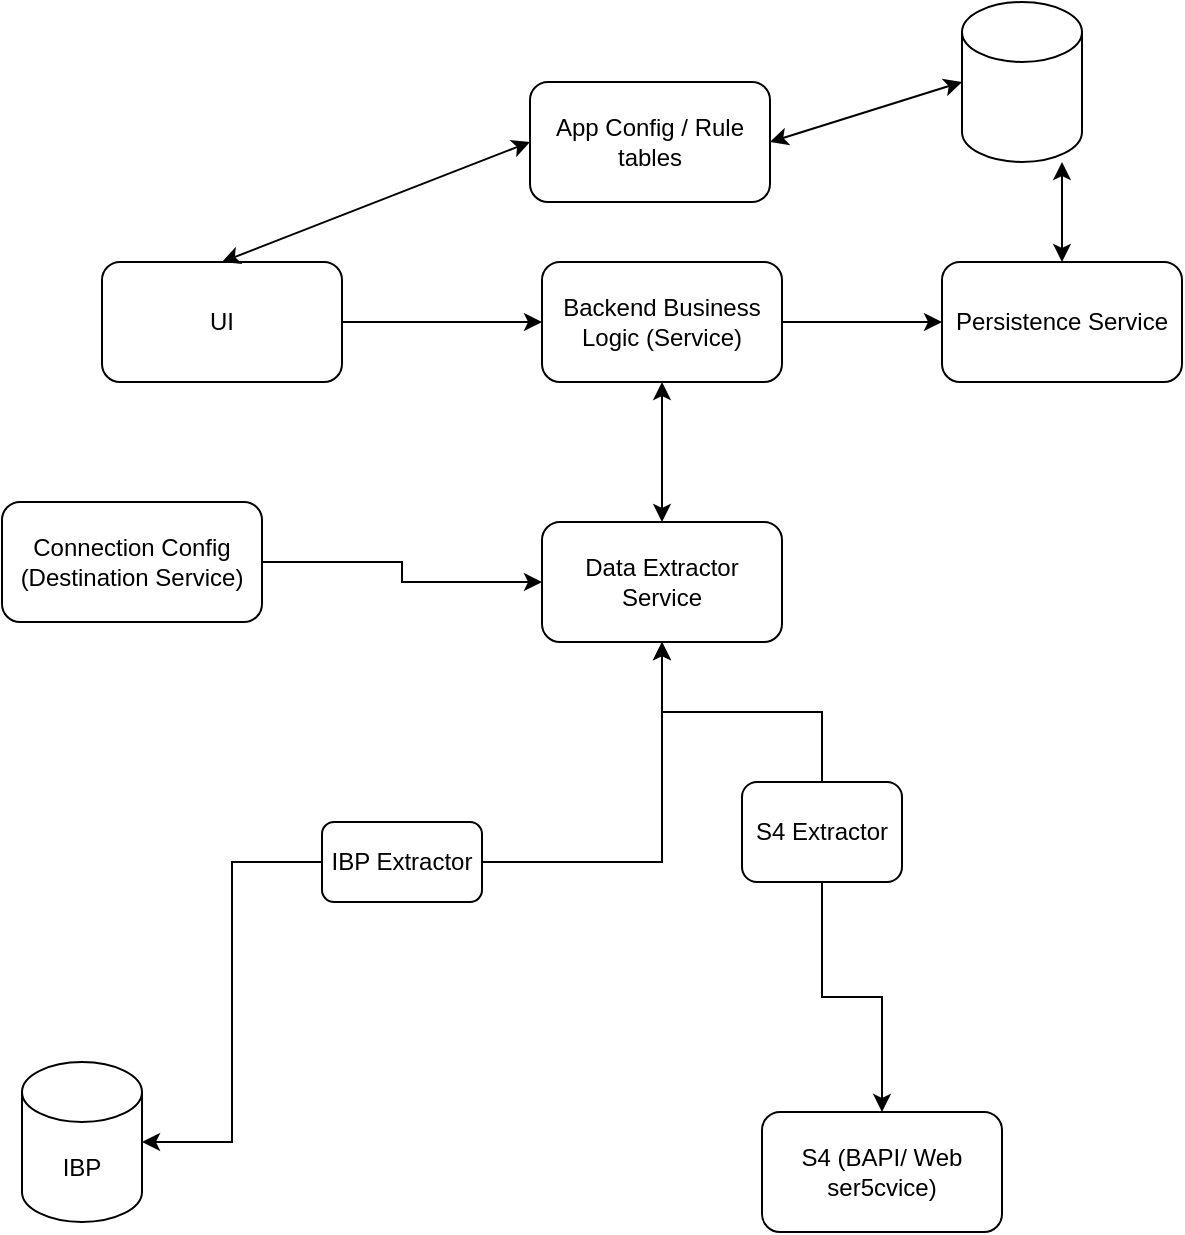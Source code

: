 <mxfile version="14.4.8" type="github"><diagram id="oCPv9ZaD6owZ6163Lm4-" name="Page-1"><mxGraphModel dx="1422" dy="762" grid="1" gridSize="10" guides="1" tooltips="1" connect="1" arrows="1" fold="1" page="1" pageScale="1" pageWidth="827" pageHeight="1169" math="0" shadow="0"><root><mxCell id="0"/><mxCell id="1" parent="0"/><mxCell id="A7hhTm8YOFa1FrAdM8_W-9" style="edgeStyle=orthogonalEdgeStyle;rounded=0;orthogonalLoop=1;jettySize=auto;html=1;exitX=1;exitY=0.5;exitDx=0;exitDy=0;" edge="1" parent="1" source="A7hhTm8YOFa1FrAdM8_W-1" target="A7hhTm8YOFa1FrAdM8_W-2"><mxGeometry relative="1" as="geometry"/></mxCell><mxCell id="A7hhTm8YOFa1FrAdM8_W-1" value="UI" style="rounded=1;whiteSpace=wrap;html=1;" vertex="1" parent="1"><mxGeometry x="200" y="130" width="120" height="60" as="geometry"/></mxCell><mxCell id="A7hhTm8YOFa1FrAdM8_W-8" style="edgeStyle=orthogonalEdgeStyle;rounded=0;orthogonalLoop=1;jettySize=auto;html=1;exitX=1;exitY=0.5;exitDx=0;exitDy=0;" edge="1" parent="1" source="A7hhTm8YOFa1FrAdM8_W-2" target="A7hhTm8YOFa1FrAdM8_W-4"><mxGeometry relative="1" as="geometry"/></mxCell><mxCell id="A7hhTm8YOFa1FrAdM8_W-10" style="endArrow=classic;startArrow=classic;html=1;exitX=0.5;exitY=1;exitDx=0;exitDy=0;" edge="1" parent="1" source="A7hhTm8YOFa1FrAdM8_W-2" target="A7hhTm8YOFa1FrAdM8_W-3"><mxGeometry relative="1" as="geometry"/></mxCell><mxCell id="A7hhTm8YOFa1FrAdM8_W-2" value="Backend Business Logic (Service)" style="rounded=1;whiteSpace=wrap;html=1;" vertex="1" parent="1"><mxGeometry x="420" y="130" width="120" height="60" as="geometry"/></mxCell><mxCell id="A7hhTm8YOFa1FrAdM8_W-3" value="Data Extractor Service" style="rounded=1;whiteSpace=wrap;html=1;" vertex="1" parent="1"><mxGeometry x="420" y="260" width="120" height="60" as="geometry"/></mxCell><mxCell id="A7hhTm8YOFa1FrAdM8_W-4" value="Persistence Service" style="rounded=1;whiteSpace=wrap;html=1;" vertex="1" parent="1"><mxGeometry x="620" y="130" width="120" height="60" as="geometry"/></mxCell><mxCell id="A7hhTm8YOFa1FrAdM8_W-5" value="" style="shape=cylinder3;whiteSpace=wrap;html=1;boundedLbl=1;backgroundOutline=1;size=15;" vertex="1" parent="1"><mxGeometry x="630" width="60" height="80" as="geometry"/></mxCell><mxCell id="A7hhTm8YOFa1FrAdM8_W-11" value="IBP" style="shape=cylinder3;whiteSpace=wrap;html=1;boundedLbl=1;backgroundOutline=1;size=15;" vertex="1" parent="1"><mxGeometry x="160" y="530" width="60" height="80" as="geometry"/></mxCell><mxCell id="A7hhTm8YOFa1FrAdM8_W-24" style="edgeStyle=orthogonalEdgeStyle;rounded=0;orthogonalLoop=1;jettySize=auto;html=1;" edge="1" parent="1" source="A7hhTm8YOFa1FrAdM8_W-15" target="A7hhTm8YOFa1FrAdM8_W-3"><mxGeometry relative="1" as="geometry"/></mxCell><mxCell id="A7hhTm8YOFa1FrAdM8_W-29" style="edgeStyle=orthogonalEdgeStyle;rounded=0;orthogonalLoop=1;jettySize=auto;html=1;entryX=1;entryY=0.5;entryDx=0;entryDy=0;entryPerimeter=0;" edge="1" parent="1" source="A7hhTm8YOFa1FrAdM8_W-15" target="A7hhTm8YOFa1FrAdM8_W-11"><mxGeometry relative="1" as="geometry"/></mxCell><mxCell id="A7hhTm8YOFa1FrAdM8_W-15" value="IBP Extractor" style="rounded=1;whiteSpace=wrap;html=1;" vertex="1" parent="1"><mxGeometry x="310" y="410" width="80" height="40" as="geometry"/></mxCell><mxCell id="A7hhTm8YOFa1FrAdM8_W-23" style="edgeStyle=orthogonalEdgeStyle;rounded=0;orthogonalLoop=1;jettySize=auto;html=1;" edge="1" parent="1" source="A7hhTm8YOFa1FrAdM8_W-19" target="A7hhTm8YOFa1FrAdM8_W-22"><mxGeometry relative="1" as="geometry"/></mxCell><mxCell id="A7hhTm8YOFa1FrAdM8_W-25" style="edgeStyle=orthogonalEdgeStyle;rounded=0;orthogonalLoop=1;jettySize=auto;html=1;entryX=0.5;entryY=1;entryDx=0;entryDy=0;" edge="1" parent="1" source="A7hhTm8YOFa1FrAdM8_W-19" target="A7hhTm8YOFa1FrAdM8_W-3"><mxGeometry relative="1" as="geometry"/></mxCell><mxCell id="A7hhTm8YOFa1FrAdM8_W-19" value="S4 Extractor" style="rounded=1;whiteSpace=wrap;html=1;" vertex="1" parent="1"><mxGeometry x="520" y="390" width="80" height="50" as="geometry"/></mxCell><mxCell id="A7hhTm8YOFa1FrAdM8_W-22" value="S4 (BAPI/ Web ser5cvice)" style="rounded=1;whiteSpace=wrap;html=1;" vertex="1" parent="1"><mxGeometry x="530" y="555" width="120" height="60" as="geometry"/></mxCell><mxCell id="A7hhTm8YOFa1FrAdM8_W-28" style="edgeStyle=orthogonalEdgeStyle;rounded=0;orthogonalLoop=1;jettySize=auto;html=1;entryX=0;entryY=0.5;entryDx=0;entryDy=0;" edge="1" parent="1" source="A7hhTm8YOFa1FrAdM8_W-27" target="A7hhTm8YOFa1FrAdM8_W-3"><mxGeometry relative="1" as="geometry"/></mxCell><mxCell id="A7hhTm8YOFa1FrAdM8_W-27" value="Connection Config (Destination Service)" style="rounded=1;whiteSpace=wrap;html=1;" vertex="1" parent="1"><mxGeometry x="150" y="250" width="130" height="60" as="geometry"/></mxCell><mxCell id="A7hhTm8YOFa1FrAdM8_W-32" value="App Config / Rule tables" style="rounded=1;whiteSpace=wrap;html=1;" vertex="1" parent="1"><mxGeometry x="414" y="40" width="120" height="60" as="geometry"/></mxCell><mxCell id="A7hhTm8YOFa1FrAdM8_W-33" value="" style="endArrow=classic;startArrow=classic;html=1;exitX=0.5;exitY=0;exitDx=0;exitDy=0;" edge="1" parent="1" source="A7hhTm8YOFa1FrAdM8_W-1"><mxGeometry width="50" height="50" relative="1" as="geometry"><mxPoint x="364" y="120" as="sourcePoint"/><mxPoint x="414" y="70" as="targetPoint"/></mxGeometry></mxCell><mxCell id="A7hhTm8YOFa1FrAdM8_W-35" value="" style="endArrow=classic;startArrow=classic;html=1;exitX=0.5;exitY=0;exitDx=0;exitDy=0;" edge="1" parent="1" source="A7hhTm8YOFa1FrAdM8_W-4"><mxGeometry width="50" height="50" relative="1" as="geometry"><mxPoint x="630" y="130" as="sourcePoint"/><mxPoint x="680" y="80" as="targetPoint"/></mxGeometry></mxCell><mxCell id="A7hhTm8YOFa1FrAdM8_W-37" value="" style="endArrow=classic;startArrow=classic;html=1;exitX=1;exitY=0.5;exitDx=0;exitDy=0;" edge="1" parent="1" source="A7hhTm8YOFa1FrAdM8_W-32"><mxGeometry width="50" height="50" relative="1" as="geometry"><mxPoint x="580" y="90" as="sourcePoint"/><mxPoint x="630" y="40" as="targetPoint"/></mxGeometry></mxCell></root></mxGraphModel></diagram></mxfile>